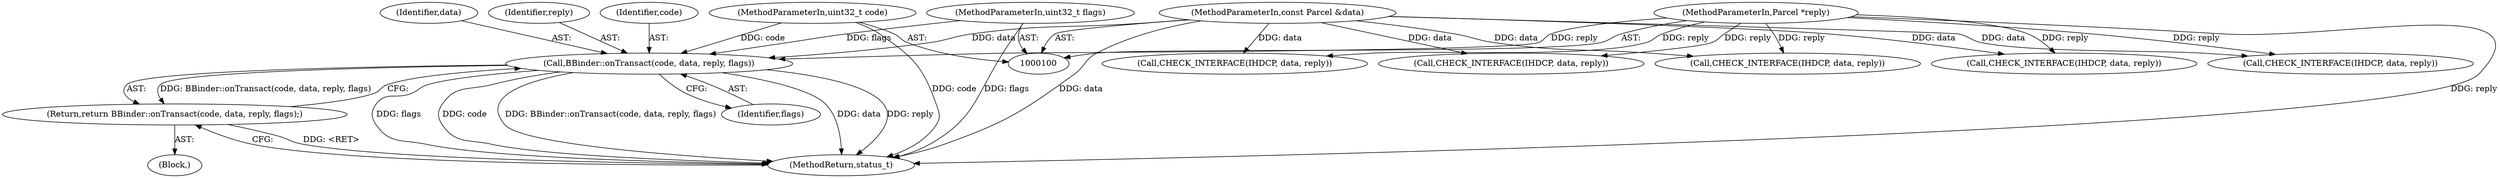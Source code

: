 digraph "0_Android_c82e31a7039a03dca7b37c65b7890ba5c1e18ced@pointer" {
"1000352" [label="(Call,BBinder::onTransact(code, data, reply, flags))"];
"1000101" [label="(MethodParameterIn,uint32_t code)"];
"1000102" [label="(MethodParameterIn,const Parcel &data)"];
"1000103" [label="(MethodParameterIn,Parcel *reply)"];
"1000104" [label="(MethodParameterIn,uint32_t flags)"];
"1000351" [label="(Return,return BBinder::onTransact(code, data, reply, flags);)"];
"1000108" [label="(Block,)"];
"1000150" [label="(Call,CHECK_INTERFACE(IHDCP, data, reply))"];
"1000356" [label="(Identifier,flags)"];
"1000104" [label="(MethodParameterIn,uint32_t flags)"];
"1000103" [label="(MethodParameterIn,Parcel *reply)"];
"1000230" [label="(Call,CHECK_INTERFACE(IHDCP, data, reply))"];
"1000357" [label="(MethodReturn,status_t)"];
"1000101" [label="(MethodParameterIn,uint32_t code)"];
"1000353" [label="(Identifier,code)"];
"1000354" [label="(Identifier,data)"];
"1000355" [label="(Identifier,reply)"];
"1000111" [label="(Call,CHECK_INTERFACE(IHDCP, data, reply))"];
"1000352" [label="(Call,BBinder::onTransact(code, data, reply, flags))"];
"1000102" [label="(MethodParameterIn,const Parcel &data)"];
"1000160" [label="(Call,CHECK_INTERFACE(IHDCP, data, reply))"];
"1000130" [label="(Call,CHECK_INTERFACE(IHDCP, data, reply))"];
"1000351" [label="(Return,return BBinder::onTransact(code, data, reply, flags);)"];
"1000352" -> "1000351"  [label="AST: "];
"1000352" -> "1000356"  [label="CFG: "];
"1000353" -> "1000352"  [label="AST: "];
"1000354" -> "1000352"  [label="AST: "];
"1000355" -> "1000352"  [label="AST: "];
"1000356" -> "1000352"  [label="AST: "];
"1000351" -> "1000352"  [label="CFG: "];
"1000352" -> "1000357"  [label="DDG: flags"];
"1000352" -> "1000357"  [label="DDG: code"];
"1000352" -> "1000357"  [label="DDG: BBinder::onTransact(code, data, reply, flags)"];
"1000352" -> "1000357"  [label="DDG: data"];
"1000352" -> "1000357"  [label="DDG: reply"];
"1000352" -> "1000351"  [label="DDG: BBinder::onTransact(code, data, reply, flags)"];
"1000101" -> "1000352"  [label="DDG: code"];
"1000102" -> "1000352"  [label="DDG: data"];
"1000103" -> "1000352"  [label="DDG: reply"];
"1000104" -> "1000352"  [label="DDG: flags"];
"1000101" -> "1000100"  [label="AST: "];
"1000101" -> "1000357"  [label="DDG: code"];
"1000102" -> "1000100"  [label="AST: "];
"1000102" -> "1000357"  [label="DDG: data"];
"1000102" -> "1000111"  [label="DDG: data"];
"1000102" -> "1000130"  [label="DDG: data"];
"1000102" -> "1000150"  [label="DDG: data"];
"1000102" -> "1000160"  [label="DDG: data"];
"1000102" -> "1000230"  [label="DDG: data"];
"1000103" -> "1000100"  [label="AST: "];
"1000103" -> "1000357"  [label="DDG: reply"];
"1000103" -> "1000111"  [label="DDG: reply"];
"1000103" -> "1000130"  [label="DDG: reply"];
"1000103" -> "1000150"  [label="DDG: reply"];
"1000103" -> "1000160"  [label="DDG: reply"];
"1000103" -> "1000230"  [label="DDG: reply"];
"1000104" -> "1000100"  [label="AST: "];
"1000104" -> "1000357"  [label="DDG: flags"];
"1000351" -> "1000108"  [label="AST: "];
"1000357" -> "1000351"  [label="CFG: "];
"1000351" -> "1000357"  [label="DDG: <RET>"];
}
